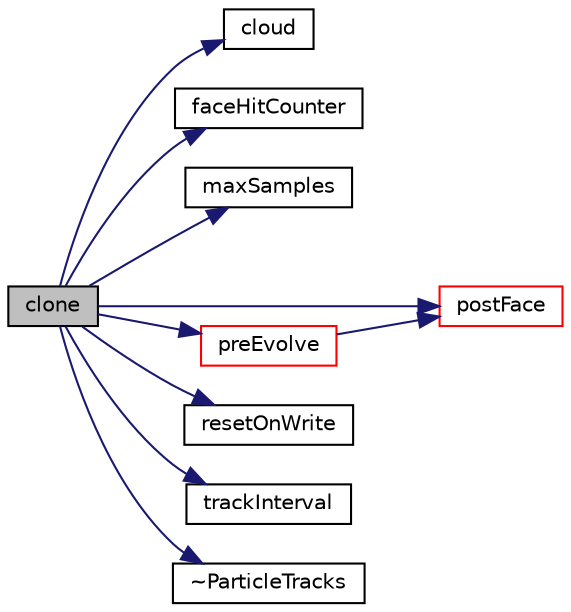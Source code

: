 digraph "clone"
{
  bgcolor="transparent";
  edge [fontname="Helvetica",fontsize="10",labelfontname="Helvetica",labelfontsize="10"];
  node [fontname="Helvetica",fontsize="10",shape=record];
  rankdir="LR";
  Node1 [label="clone",height=0.2,width=0.4,color="black", fillcolor="grey75", style="filled", fontcolor="black"];
  Node1 -> Node2 [color="midnightblue",fontsize="10",style="solid",fontname="Helvetica"];
  Node2 [label="cloud",height=0.2,width=0.4,color="black",URL="$a01819.html#ab8b13b0808a8494c790ed911b04e2fc3",tooltip="Return const access to the cloud. "];
  Node1 -> Node3 [color="midnightblue",fontsize="10",style="solid",fontname="Helvetica"];
  Node3 [label="faceHitCounter",height=0.2,width=0.4,color="black",URL="$a01819.html#aa3a93c9d92cd351320e834c79f202df3",tooltip="Rerurn the table of number of times a particle has hit a face. "];
  Node1 -> Node4 [color="midnightblue",fontsize="10",style="solid",fontname="Helvetica"];
  Node4 [label="maxSamples",height=0.2,width=0.4,color="black",URL="$a01819.html#ac79574fc9b9c5fc65b686154c603d7ea",tooltip="Return const access to the max samples. "];
  Node1 -> Node5 [color="midnightblue",fontsize="10",style="solid",fontname="Helvetica"];
  Node5 [label="postFace",height=0.2,width=0.4,color="red",URL="$a01819.html#ace3f168ddee6542b235f340673274506",tooltip="Post-face hook. "];
  Node1 -> Node6 [color="midnightblue",fontsize="10",style="solid",fontname="Helvetica"];
  Node6 [label="preEvolve",height=0.2,width=0.4,color="red",URL="$a01819.html#acc0c9e165d2cf19698ab1a7672a29ab6",tooltip="Pre-evolve hook. "];
  Node6 -> Node5 [color="midnightblue",fontsize="10",style="solid",fontname="Helvetica"];
  Node1 -> Node7 [color="midnightblue",fontsize="10",style="solid",fontname="Helvetica"];
  Node7 [label="resetOnWrite",height=0.2,width=0.4,color="black",URL="$a01819.html#ab71b4688058c9b2630ad89a3bd42f81f",tooltip="Return const access to the reset on write flag. "];
  Node1 -> Node8 [color="midnightblue",fontsize="10",style="solid",fontname="Helvetica"];
  Node8 [label="trackInterval",height=0.2,width=0.4,color="black",URL="$a01819.html#a8a8014d168be2c150fb8f14b8bd9550b",tooltip="Return const access to the track interval. "];
  Node1 -> Node9 [color="midnightblue",fontsize="10",style="solid",fontname="Helvetica"];
  Node9 [label="~ParticleTracks",height=0.2,width=0.4,color="black",URL="$a01819.html#a5f31e28b442f18fcd70c26bd32a6efef",tooltip="Destructor. "];
}
